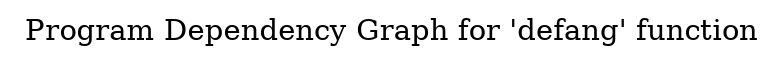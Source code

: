 digraph "Program Dependency Graph for 'defang' function" {
	label="Program Dependency Graph for 'defang' function";

}
